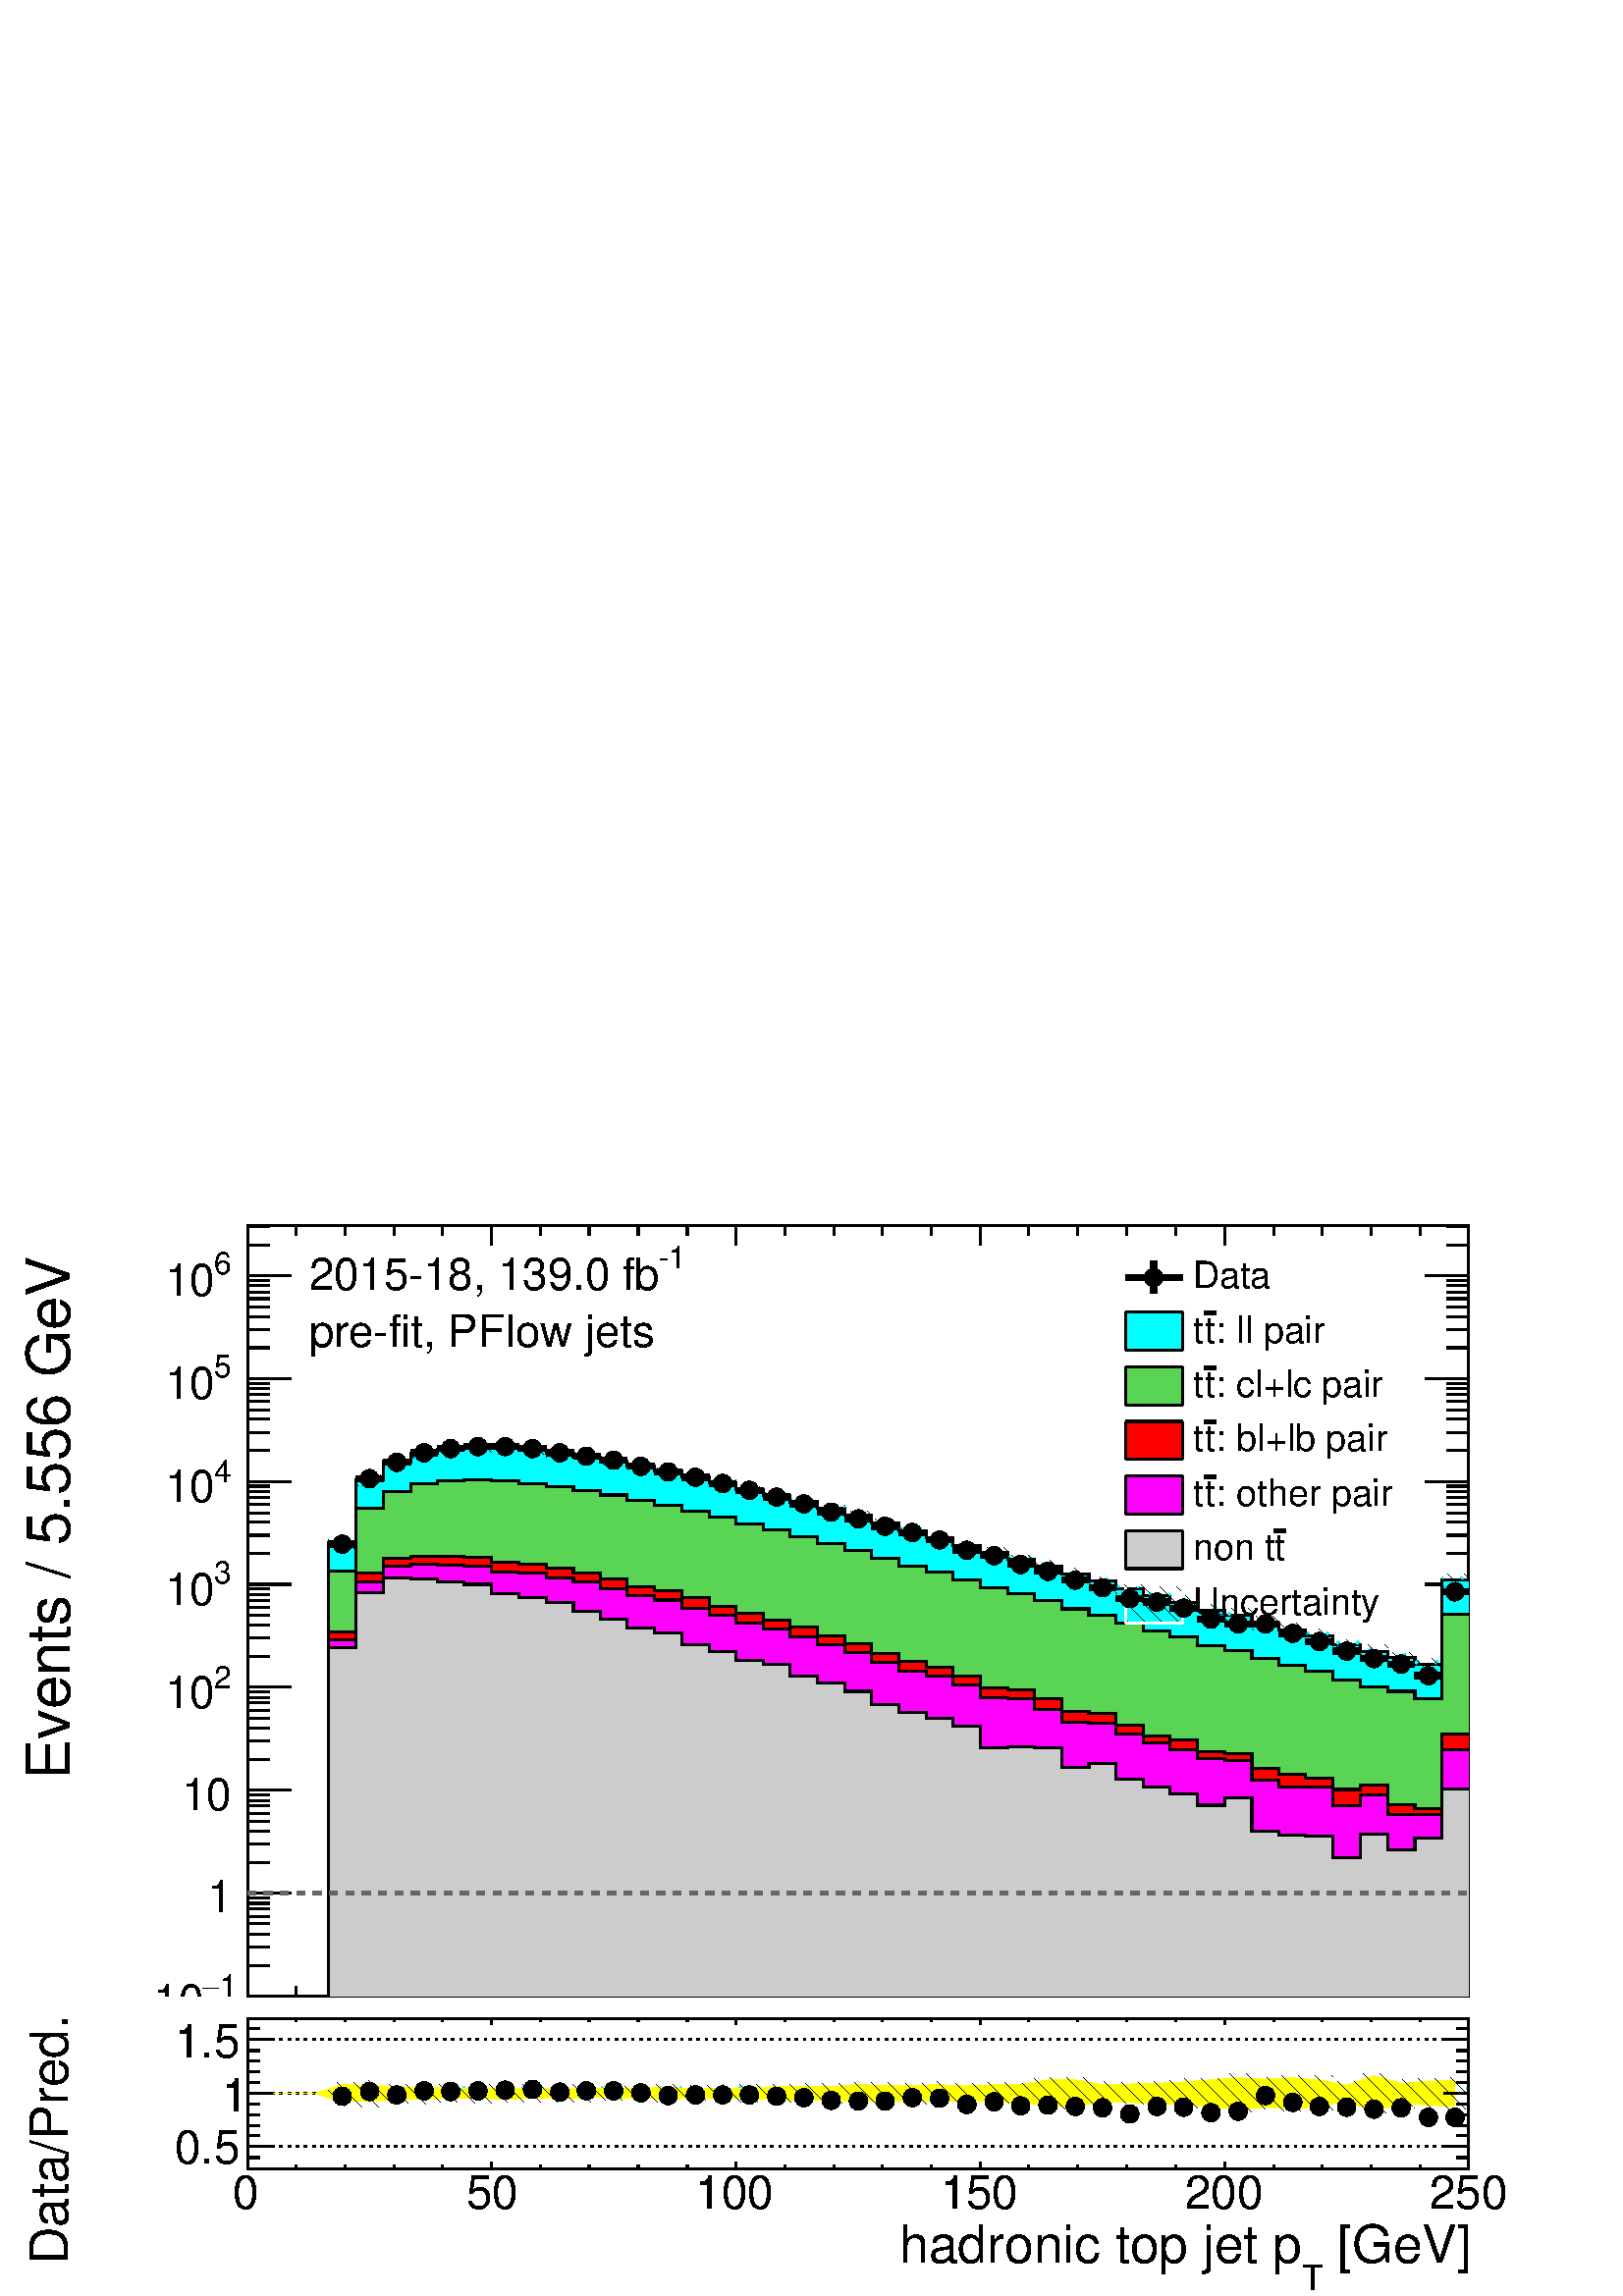 %!PS-Adobe-2.0 EPSF-2.0
%%BoundingBox:  0 0 567 407
%%DocumentNeededResources: ProcSet (FontSetInit)
%%EndComments
%%BeginProlog
80 dict begin
/s {stroke} def /l {lineto} def /m {moveto} def /t {translate} def
/r {rotate} def /rl {roll}  def /R {repeat} def
/d {rlineto} def /rm {rmoveto} def /gr {grestore} def /f {eofill} def
/c {setrgbcolor} def /black {0 setgray} def /sd {setdash} def
/cl {closepath} def /sf {scalefont setfont} def /lw {setlinewidth} def
/box {m dup 0 exch d exch 0 d 0 exch neg d cl} def
/NC{systemdict begin initclip end}def/C{NC box clip newpath}def
/bl {box s} def /bf {gsave box gsave f grestore 1 lw [] 0 sd s grestore} def /Y { 0 exch d} def /X { 0 d} def 
/K {{pop pop 0 moveto} exch kshow} bind def
/ita {/ang 15 def gsave [1 0 ang dup sin exch cos div 1 0 0] concat} def 
/mp {newpath /y exch def /x exch def} def
/side {[w .77 mul w .23 mul] .385 w mul sd w 0 l currentpoint t -144 r} def
/mr {mp x y w2 0 360 arc} def /m24 {mr s} def /m20 {mr f} def
/mb {mp x y w2 add m w2 neg 0 d 0 w neg d w 0 d 0 w d cl} def
/mt {mp x y w2 add m w2 neg w neg d w 0 d cl} def
/m21 {mb f} def /m25 {mb s} def /m22 {mt f} def /m26{mt s} def
/m23 {mp x y w2 sub m w2 w d w neg 0 d cl f} def
/m27 {mp x y w2 add m w3 neg w2 neg d w3 w2 neg d w3 w2 d cl s} def
/m28 {mp x w2 sub y w2 sub w3 add m w3 0 d  0 w3 neg d w3 0 d 0 w3 d w3 0 d  0 w3 d w3 neg 0 d 0 w3 d w3 neg 0 d 0 w3 neg d w3 neg 0 d cl s } def
/m29 {mp gsave x w2 sub y w2 add w3 sub m currentpoint t 4 {side} repeat cl fill gr} def
/m30 {mp gsave x w2 sub y w2 add w3 sub m currentpoint t 4 {side} repeat cl s gr} def
/m31 {mp x y w2 sub m 0 w d x w2 sub y m w 0 d x w2 sub y w2 add m w w neg d x w2 sub y w2 sub m w w d s} def
/m32 {mp x y w2 sub m w2 w d w neg 0 d cl s} def
/m33 {mp x y w2 add m w3 neg w2 neg d w3 w2 neg d w3 w2 d cl f} def
/m34 {mp x w2 sub y w2 sub w3 add m w3 0 d  0 w3 neg d w3 0 d 0 w3 d w3 0 d  0 w3 d w3 neg 0 d 0 w3 d w3 neg 0 d 0 w3 neg d w3 neg 0 d cl f } def
/m2 {mp x y w2 sub m 0 w d x w2 sub y m w 0 d s} def
/m5 {mp x w2 sub y w2 sub m w w d x w2 sub y w2 add m w w neg d s} def
%%IncludeResource: ProcSet (FontSetInit)
%%IncludeResource: font Times-Roman
%%IncludeResource: font Times-Italic
%%IncludeResource: font Times-Bold
%%IncludeResource: font Times-BoldItalic
%%IncludeResource: font Helvetica
%%IncludeResource: font Helvetica-Oblique
%%IncludeResource: font Helvetica-Bold
%%IncludeResource: font Helvetica-BoldOblique
%%IncludeResource: font Courier
%%IncludeResource: font Courier-Oblique
%%IncludeResource: font Courier-Bold
%%IncludeResource: font Courier-BoldOblique
%%IncludeResource: font Symbol
%%IncludeResource: font ZapfDingbats
/reEncode {exch findfont dup length dict begin {1 index /FID eq  {pop pop} {def} ifelse } forall /Encoding exch def currentdict end dup /FontName get exch definefont pop } def [/Times-Bold /Times-Italic /Times-BoldItalic /Helvetica /Helvetica-Oblique
 /Helvetica-Bold /Helvetica-BoldOblique /Courier /Courier-Oblique /Courier-Bold /Courier-BoldOblique /Times-Roman /AvantGarde-Book /AvantGarde-BookOblique /AvantGarde-Demi /AvantGarde-DemiOblique /Bookman-Demi /Bookman-DemiItalic /Bookman-Light
 /Bookman-LightItalic /Helvetica-Narrow /Helvetica-Narrow-Bold /Helvetica-Narrow-BoldOblique /Helvetica-Narrow-Oblique /NewCenturySchlbk-Roman /NewCenturySchlbk-Bold /NewCenturySchlbk-BoldItalic /NewCenturySchlbk-Italic /Palatino-Bold
 /Palatino-BoldItalic /Palatino-Italic /Palatino-Roman ] {ISOLatin1Encoding reEncode } forall
%%EndProlog
%%BeginSetup
%%EndSetup
newpath  gsave  .25 .25 scale  gsave  0 0 t black[  ] 0 sd 3 lw 1 1 1 c 2268 1630 0 0 bf black 1 1 1 c 2268 1190 0 440 bf black 1 1 1 c 1791 1130 363 440 bf black 1791 1130 363 440 bl 1 1 1 c 1791 1130 363 440 bf black 1791 1130 363 440 bl 363 440 m
 1791 X s
 gsave  2268 1190 0 440 C 2002.77 299.133 t 0 r /Helvetica findfont 54.202 sf 0 0 m ( [GeV]) show NC gr 
 gsave  2268 1190 0 440 C 1979.98 267.796 t 0 r /Helvetica findfont 37.085 sf 0 0 m (T) show NC gr 
 gsave  2268 1190 0 440 C 1564.04 299.133 t 0 r /Helvetica findfont 54.202 sf 0 0 m (hadronic top jet p) show NC gr  363 468 m -28 Y s 434 454 m -14 Y s 506 454 m -14 Y s 578 454 m -14 Y s 649 454 m -14 Y s 721 468 m -28 Y s 793 454 m -14 Y s 864
 454 m -14 Y s 936 454 m -14 Y s 1008 454 m -14 Y s 1079 468 m -28 Y s 1151 454 m -14 Y s 1223 454 m -14 Y s 1294 454 m -14 Y s 1366 454 m -14 Y s 1438 468 m -28 Y s 1509 454 m -14 Y s 1581 454 m -14 Y s 1653 454 m -14 Y s 1724 454 m -14 Y s 1796 468
 m -28 Y s 1868 454 m -14 Y s 1939 454 m -14 Y s 2011 454 m -14 Y s 2083 454 m -14 Y s 2154 468 m -28 Y s 363 1570 m 1791 X s 363 1542 m 28 Y s 434 1556 m 14 Y s 506 1556 m 14 Y s 578 1556 m 14 Y s 649 1556 m 14 Y s 721 1542 m 28 Y s 793 1556 m 14 Y
 s 864 1556 m 14 Y s 936 1556 m 14 Y s 1008 1556 m 14 Y s 1079 1542 m 28 Y s 1151 1556 m 14 Y s 1223 1556 m 14 Y s 1294 1556 m 14 Y s 1366 1556 m 14 Y s 1438 1542 m 28 Y s 1509 1556 m 14 Y s 1581 1556 m 14 Y s 1653 1556 m 14 Y s 1724 1556 m 14 Y s
 1796 1542 m 28 Y s 1868 1556 m 14 Y s 1939 1556 m 14 Y s 2011 1556 m 14 Y s 2083 1556 m 14 Y s 2154 1542 m 28 Y s 363 440 m 1130 Y s
 gsave  2268 1190 0 440 C 102.56 757.805 t 90 r /Helvetica findfont 88.434 sf 0 0 m (Events / 5.556 GeV) show NC gr  427 440 m -64 X s
 gsave  2268 1190 0 440 C 321.925 438.729 t 0 r /Helvetica findfont 45.644 sf 0 0 m (1) show NC gr 
 gsave  2268 1190 0 440 C 296.285 438.729 t 0 r /Symbol findfont 45.644 sf 0 0 m (-) show NC gr 
 gsave  2268 1190 0 440 C 225.062 410.24 t 0 r /Helvetica findfont 65.612 sf 0 0 m (10) show NC gr  395 485 m -32 X s 395 512 m -32 X s 395 531 m -32 X s 395 546 m -32 X s 395 557 m -32 X s 395 568 m -32 X s 395 576 m -32 X s 395 584 m -32 X s 427
 591 m -64 X s
 gsave  2268 1190 0 440 C 340.611 562.469 t 0 r  -37 0 t /Helvetica findfont 65.612 sf 0 0 m (1) show NC gr  395 636 m -32 X s 395 663 m -32 X s 395 682 m -32 X s 395 696 m -32 X s 395 708 m -32 X s 395 719 m -32 X s 395 727 m -32 X s 395 735 m -32
 X s 427 742 m -64 X s
 gsave  2268 1190 0 440 C 340.611 713.443 t 0 r  -74 0 t /Helvetica findfont 65.612 sf 0 0 m (10) show NC gr  395 787 m -32 X s 395 814 m -32 X s 395 833 m -32 X s 395 847 m -32 X s 395 859 m -32 X s 395 870 m -32 X s 395 878 m -32 X s 395 886 m -32
 X s 427 893 m -64 X s
 gsave  2268 1190 0 440 C 313.378 891.703 t 0 r /Helvetica findfont 45.644 sf 0 0 m (2) show NC gr 
 gsave  2268 1190 0 440 C 242.156 863.214 t 0 r /Helvetica findfont 65.612 sf 0 0 m (10) show NC gr  395 938 m -32 X s 395 965 m -32 X s 395 984 m -32 X s 395 998 m -32 X s 395 1010 m -32 X s 395 1020 m -32 X s 395 1029 m -32 X s 395 1037 m -32 X s
 427 1044 m -64 X s
 gsave  2268 1190 0 440 C 313.378 1045.54 t 0 r /Helvetica findfont 45.644 sf 0 0 m (3) show NC gr 
 gsave  2268 1190 0 440 C 242.156 1014.2 t 0 r /Helvetica findfont 65.612 sf 0 0 m (10) show NC gr  395 1089 m -32 X s 395 1116 m -32 X s 395 1135 m -32 X s 395 1149 m -32 X s 395 1161 m -32 X s 395 1171 m -32 X s 395 1180 m -32 X s 395 1188 m -32 X
 s 427 1195 m -64 X s
 gsave  2268 1190 0 440 C 313.378 1193.68 t 0 r /Helvetica findfont 45.644 sf 0 0 m (4) show NC gr 
 gsave  2268 1190 0 440 C 242.156 1165.2 t 0 r /Helvetica findfont 65.612 sf 0 0 m (10) show NC gr  395 1240 m -32 X s 395 1267 m -32 X s 395 1286 m -32 X s 395 1300 m -32 X s 395 1312 m -32 X s 395 1322 m -32 X s 395 1331 m -32 X s 395 1339 m -32 X
 s 427 1346 m -64 X s
 gsave  2268 1190 0 440 C 313.378 1347.53 t 0 r /Helvetica findfont 45.644 sf 0 0 m (5) show NC gr 
 gsave  2268 1190 0 440 C 242.156 1316.19 t 0 r /Helvetica findfont 65.612 sf 0 0 m (10) show NC gr  395 1391 m -32 X s 395 1418 m -32 X s 395 1437 m -32 X s 395 1451 m -32 X s 395 1463 m -32 X s 395 1473 m -32 X s 395 1482 m -32 X s 395 1490 m -32
 X s 427 1497 m -64 X s
 gsave  2268 1190 0 440 C 313.378 1498.52 t 0 r /Helvetica findfont 45.644 sf 0 0 m (6) show NC gr 
 gsave  2268 1190 0 440 C 242.156 1467.18 t 0 r /Helvetica findfont 65.612 sf 0 0 m (10) show NC gr  395 1542 m -32 X s 395 1569 m -32 X s 2154 440 m 1130 Y s 2090 440 m 64 X s 2122 485 m 32 X s 2122 512 m 32 X s 2122 531 m 32 X s 2122 546 m 32 X s
 2122 557 m 32 X s 2122 568 m 32 X s 2122 576 m 32 X s 2122 584 m 32 X s 2090 591 m 64 X s 2122 636 m 32 X s 2122 663 m 32 X s 2122 682 m 32 X s 2122 696 m 32 X s 2122 708 m 32 X s 2122 719 m 32 X s 2122 727 m 32 X s 2122 735 m 32 X s 2090 742 m 64 X
 s 2122 787 m 32 X s 2122 814 m 32 X s 2122 833 m 32 X s 2122 847 m 32 X s 2122 859 m 32 X s 2122 870 m 32 X s 2122 878 m 32 X s 2122 886 m 32 X s 2090 893 m 64 X s 2122 938 m 32 X s 2122 965 m 32 X s 2122 984 m 32 X s 2122 998 m 32 X s 2122 1010 m
 32 X s 2122 1020 m 32 X s 2122 1029 m 32 X s 2122 1037 m 32 X s 2090 1044 m 64 X s 2122 1089 m 32 X s 2122 1116 m 32 X s 2122 1135 m 32 X s 2122 1149 m 32 X s 2122 1161 m 32 X s 2122 1171 m 32 X s 2122 1180 m 32 X s 2122 1188 m 32 X s 2090 1195 m 64
 X s 2122 1240 m 32 X s 2122 1267 m 32 X s 2122 1286 m 32 X s 2122 1300 m 32 X s 2122 1312 m 32 X s 2122 1322 m 32 X s 2122 1331 m 32 X s 2122 1339 m 32 X s 2090 1346 m 64 X s 2122 1391 m 32 X s 2122 1418 m 32 X s 2122 1437 m 32 X s 2122 1451 m 32 X
 s 2122 1463 m 32 X s 2122 1473 m 32 X s 2122 1482 m 32 X s 2122 1490 m 32 X s 2090 1497 m 64 X s 2122 1542 m 32 X s 2122 1569 m 32 X s 0 1 1 c black 0 1 1 c 2154 440 m -1791 X 119 X 665 Y 40 X 93 Y 40 X 26 Y 40 X 12 Y 40 X 6 Y 39 X 3 Y 40 X -1 Y 40
 X -4 Y 40 X -4 Y 40 X -5 Y 39 X -7 Y 40 X -7 Y 40 X -7 Y 40 X -8 Y 40 X -9 Y 39 X -10 Y 40 X -9 Y 40 X -9 Y 40 X -10 Y 40 X -10 Y 39 X -11 Y 40 X -11 Y 40 X -10 Y 40 X -12 Y 40 X -10 Y 40 X -10 Y 39 X -10 Y 40 X -12 Y 40 X -10 Y 40 X -12 Y 40 X -10
 Y 39 X -9 Y 40 X -12 Y 40 X -8 Y 40 X -11 Y 40 X -10 Y 39 X -8 Y 40 X -14 Y 40 X -10 Y 40 X -8 Y 40 X -10 Y 40 X 123 Y 39 X f black 0 1 1 c black 363 440 m 119 X 665 Y 40 X 93 Y 40 X 26 Y 40 X 12 Y 40 X 6 Y 39 X 3 Y 40 X -1 Y 40 X -4 Y 40 X -4 Y 40
 X -5 Y 39 X -7 Y 40 X -7 Y 40 X -7 Y 40 X -8 Y 40 X -9 Y 39 X -10 Y 40 X -9 Y 40 X -9 Y 40 X -10 Y 40 X -10 Y 39 X -11 Y 40 X -11 Y 40 X -10 Y 40 X -12 Y 40 X -10 Y 40 X -10 Y 39 X -10 Y 40 X -12 Y 40 X -10 Y 40 X -12 Y 40 X -10 Y 39 X -9 Y 40 X -12
 Y 40 X -8 Y 40 X -11 Y 40 X -10 Y 39 X -8 Y 40 X -14 Y 40 X -10 Y 40 X -8 Y 40 X -10 Y 40 X 123 Y 39 X s 0.35 0.83 0.33 c black 0.35 0.83 0.33 c 2154 440 m -1791 X 119 X 624 Y 40 X 92 Y 40 X 24 Y 40 X 11 Y 40 X 5 Y 39 X 2 Y 40 X -2 Y 40 X -4 Y 40 X
 -5 Y 40 X -6 Y 39 X -6 Y 40 X -8 Y 40 X -7 Y 40 X -9 Y 40 X -9 Y 39 X -10 Y 40 X -8 Y 40 X -10 Y 40 X -10 Y 40 X -10 Y 39 X -12 Y 40 X -11 Y 40 X -9 Y 40 X -12 Y 40 X -11 Y 40 X -9 Y 39 X -10 Y 40 X -12 Y 40 X -10 Y 40 X -11 Y 40 X -11 Y 39 X -9 Y
 40 X -13 Y 40 X -7 Y 40 X -12 Y 40 X -10 Y 39 X -8 Y 40 X -13 Y 40 X -10 Y 40 X -7 Y 40 X -11 Y 40 X 124 Y 39 X f black 0.35 0.83 0.33 c black 363 440 m 119 X 624 Y 40 X 92 Y 40 X 24 Y 40 X 11 Y 40 X 5 Y 39 X 2 Y 40 X -2 Y 40 X -4 Y 40 X -5 Y 40 X
 -6 Y 39 X -6 Y 40 X -8 Y 40 X -7 Y 40 X -9 Y 40 X -9 Y 39 X -10 Y 40 X -8 Y 40 X -10 Y 40 X -10 Y 40 X -10 Y 39 X -12 Y 40 X -11 Y 40 X -9 Y 40 X -12 Y 40 X -11 Y 40 X -9 Y 39 X -10 Y 40 X -12 Y 40 X -10 Y 40 X -11 Y 40 X -11 Y 39 X -9 Y 40 X -13 Y
 40 X -7 Y 40 X -12 Y 40 X -10 Y 39 X -8 Y 40 X -13 Y 40 X -10 Y 40 X -7 Y 40 X -11 Y 40 X 124 Y 39 X s 1 0 0 c black 1 0 0 c 2154 440 m -1791 X 119 X 534 Y 40 X 86 Y 40 X 22 Y 40 X 3 Y 79 X -2 Y 40 X -6 Y 40 X -3 Y 40 X -6 Y 40 X -7 Y 39 X -9 Y 40 X
 -11 Y 40 X -6 Y 40 X -11 Y 40 X -12 Y 39 X -11 Y 40 X -9 Y 40 X -11 Y 40 X -13 Y 40 X -11 Y 39 X -14 Y 40 X -12 Y 40 X -9 Y 40 X -12 Y 40 X -18 Y 40 X -3 Y 39 X -13 Y 40 X -18 Y 40 X -4 Y 40 X -16 Y 40 X -16 Y 39 X -6 Y 40 X -18 Y 40 X -2 Y 40 X -22
 Y 40 X -8 Y 39 X -6 Y 40 X -17 Y 40 X 7 Y 40 X -29 Y 40 X -6 Y 40 X 109 Y 39 X f black 1 0 0 c black 363 440 m 119 X 534 Y 40 X 86 Y 40 X 22 Y 40 X 3 Y 79 X -2 Y 40 X -6 Y 40 X -3 Y 40 X -6 Y 40 X -7 Y 39 X -9 Y 40 X -11 Y 40 X -6 Y 40 X -11 Y 40 X
 -12 Y 39 X -11 Y 40 X -9 Y 40 X -11 Y 40 X -13 Y 40 X -11 Y 39 X -14 Y 40 X -12 Y 40 X -9 Y 40 X -12 Y 40 X -18 Y 40 X -3 Y 39 X -13 Y 40 X -18 Y 40 X -4 Y 40 X -16 Y 40 X -16 Y 39 X -6 Y 40 X -18 Y 40 X -2 Y 40 X -22 Y 40 X -8 Y 39 X -6 Y 40 X -17
 Y 40 X 7 Y 40 X -29 Y 40 X -6 Y 40 X 109 Y 39 X s 1 0 1 c black 1 0 1 c 2154 440 m -1791 X 119 X 522 Y 40 X 85 Y 40 X 24 Y 40 X 2 Y 40 X -1 Y 39 X -2 Y 40 X -8 Y 40 X -2 Y 40 X -7 Y 40 X -6 Y 39 X -10 Y 40 X -10 Y 40 X -6 Y 40 X -12 Y 40 X -11 Y 39
 X -11 Y 40 X -9 Y 40 X -11 Y 40 X -12 Y 40 X -11 Y 39 X -15 Y 40 X -12 Y 40 X -8 Y 40 X -12 Y 40 X -19 Y 40 X -2 Y 39 X -15 Y 40 X -19 Y 40 X -2 Y 40 X -16 Y 40 X -12 Y 39 X -10 Y 40 X -14 Y 40 X -2 Y 40 X -29 Y 40 X -11 Y 79 X -27 Y 40 X 16 Y 40 X
 -29 Y 80 X 96 Y 39 X f black 1 0 1 c black 363 440 m 119 X 522 Y 40 X 85 Y 40 X 24 Y 40 X 2 Y 40 X -1 Y 39 X -2 Y 40 X -8 Y 40 X -2 Y 40 X -7 Y 40 X -6 Y 39 X -10 Y 40 X -10 Y 40 X -6 Y 40 X -12 Y 40 X -11 Y 39 X -11 Y 40 X -9 Y 40 X -11 Y 40 X -12
 Y 40 X -11 Y 39 X -15 Y 40 X -12 Y 40 X -8 Y 40 X -12 Y 40 X -19 Y 40 X -2 Y 39 X -15 Y 40 X -19 Y 40 X -2 Y 40 X -16 Y 40 X -12 Y 39 X -10 Y 40 X -14 Y 40 X -2 Y 40 X -29 Y 40 X -11 Y 79 X -27 Y 40 X 16 Y 40 X -29 Y 80 X 96 Y 39 X s 0.8 0.8 0.8 c
 black 0.8 0.8 0.8 c 2154 440 m -1791 X 119 X 511 Y 40 X 81 Y 40 X 22 Y 40 X -2 Y 40 X -5 Y 39 X -3 Y 40 X -14 Y 40 X -5 Y 40 X -8 Y 40 X -12 Y 39 X -12 Y 40 X -13 Y 40 X -7 Y 40 X -17 Y 40 X -11 Y 39 X -12 Y 40 X -7 Y 40 X -16 Y 40 X -11 Y 40 X -12
 Y 39 X -19 Y 40 X -12 Y 40 X -8 Y 40 X -12 Y 40 X -32 Y 40 X 2 Y 39 X -2 Y 40 X -29 Y 40 X 6 Y 40 X -23 Y 40 X -11 Y 39 X -10 Y 40 X -17 Y 40 X 11 Y 40 X -49 Y 40 X -6 Y 39 X -1 Y 40 X -32 Y 40 X 35 Y 40 X -23 Y 40 X 17 Y 40 X 72 Y 39 X f black 0.8
 0.8 0.8 c black 363 440 m 119 X 511 Y 40 X 81 Y 40 X 22 Y 40 X -2 Y 40 X -5 Y 39 X -3 Y 40 X -14 Y 40 X -5 Y 40 X -8 Y 40 X -12 Y 39 X -12 Y 40 X -13 Y 40 X -7 Y 40 X -17 Y 40 X -11 Y 39 X -12 Y 40 X -7 Y 40 X -16 Y 40 X -11 Y 40 X -12 Y 39 X -19 Y
 40 X -12 Y 40 X -8 Y 40 X -12 Y 40 X -32 Y 40 X 2 Y 39 X -2 Y 40 X -29 Y 40 X 6 Y 40 X -23 Y 40 X -11 Y 39 X -10 Y 40 X -17 Y 40 X 11 Y 40 X -49 Y 40 X -6 Y 39 X -1 Y 40 X -32 Y 40 X 35 Y 40 X -23 Y 40 X 17 Y 40 X 72 Y 39 X s 6 lw 0 1 1 c black 3 lw
 0 1 1 c 497 1110 m -2 -2 d s 6 lw black 3 lw 0 1 1 c 560 1202 m -1 Y s 531 1202 m -1 Y s 6 lw black 3 lw 0 1 1 c 586 1227 m -1 -1 d s 6 lw black 3 lw 0 1 1 c 627 1239 m s 6 lw black 3 lw 0 1 1 c 662 1246 m -1 Y s 6 lw black 3 lw 0 1 1 c 694 1248 m
 -1 X s 6 lw black 3 lw 0 1 1 c 750 1247 m s 721 1247 m s 6 lw black 3 lw 0 1 1 c 776 1244 m s 6 lw black 3 lw 0 1 1 c 830 1240 m -1 -1 d s 6 lw black 3 lw 0 1 1 c 853 1234 m -1 X s 6 lw black 3 lw 0 1 1 c 904 1228 m -1 Y s 6 lw black 3 lw 0 1 1 c
 955 1221 m -1 -1 d s 926 1221 m -1 -1 d s 6 lw black 3 lw 0 1 1 c 976 1214 m -1 Y s 6 lw black 3 lw 0 1 1 c 1026 1205 m -1 X s 6 lw black 3 lw 0 1 1 c 1075 1196 m -1 X s 1046 1196 m -1 X s 6 lw black 3 lw 0 1 1 c 1094 1187 m -1 Y s 6 lw black 3 lw 0
 1 1 c 1143 1178 m -1 -1 d s 6 lw black 3 lw 0 1 1 c 1191 1168 m -1 X s 1162 1168 m -1 X s 6 lw black 3 lw 0 1 1 c 1239 1158 m -1 X s 1210 1158 m -1 X s 6 lw black 3 lw 0 1 1 c 1258 1148 m -1 X s 6 lw black 3 lw 0 1 1 c 1304 1137 m s 6 lw black 3 lw
 0 1 1 c 1351 1127 m -1 -1 d s 1322 1127 m -1 -1 d s 6 lw black 3 lw 0 1 1 c 1398 1116 m s 1370 1116 m -1 X s 6 lw black 3 lw 0 1 1 c 1416 1105 m -1 -1 d s 6 lw black 3 lw 0 1 1 c 1464 1095 m -1 -1 d s 6 lw black 3 lw 0 1 1 c 1511 1085 m -1 -1 d s
 1482 1085 m -1 -1 d s 6 lw black 3 lw 0 1 1 c 1530 1075 m -1 -1 d s 6 lw black 3 lw 0 1 1 c 1576 1063 m -1 -1 d s 6 lw black 3 lw 0 1 1 c 1624 1053 m -2 -2 d s 6 lw black 3 lw 0 1 1 c 1670 1042 m -2 -2 d s 1641 1042 m -1 -2 d s 6 lw black 3 lw 0 1 1
 c 1716 1030 m -1 -1 d s 1688 1031 m -1 -2 d s 6 lw black 3 lw 0 1 1 c 1738 1023 m -2 -2 d s 6 lw black 3 lw 0 1 1 c 1783 1011 m -2 -3 d s 6 lw black 3 lw 0 1 1 c 1833 1002 m -2 -2 d s 1804 1002 m -2 -2 d s 6 lw black 3 lw 0 1 1 c 1851 992 m -2 -2 d
 s 6 lw black 3 lw 0 1 1 c 1899 982 m -2 -3 d s 6 lw black 3 lw 0 1 1 c 1948 973 m -3 -2 d s 1919 973 m -2 -2 d s 6 lw black 3 lw 0 1 1 c 1993 960 m -3 -3 d s 1964 960 m -3 -3 d s 6 lw black 3 lw 0 1 1 c 2012 950 m -4 -3 d s 6 lw black 3 lw 0 1 1 c
 2061 942 m -3 -4 d s 6 lw black 3 lw 0 1 1 c 2109 932 m -4 -4 d s 2080 932 m -4 -4 d s 6 lw black 3 lw 0 1 1 c 2145 1054 m -2 -1 d s 2116 1054 m -1 -1 d s 6 lw black 9 lw 1 1 1 c black 3 lw /w 27 def /w2 {w 2 div} def /w3 {w 3 div} def 502 1103 m20
 9 lw 3 lw 542 1199 m20 9 lw 3 lw 582 1223 m20 9 lw 3 lw 622 1237 m20 9 lw 3 lw 661 1243 m20 9 lw 3 lw 701 1246 m20 9 lw 3 lw 741 1246 m20 9 lw 3 lw 781 1243 m20 9 lw 3 lw 821 1237 m20 9 lw 3 lw 860 1232 m20 9 lw 3 lw 900 1226 m20 9 lw 3 lw 940 1217
 m20 9 lw 3 lw 980 1209 m20 9 lw 3 lw 1020 1201 m20 9 lw 3 lw 1060 1192 m20 9 lw 3 lw 1099 1182 m20 9 lw 3 lw 1139 1172 m20 9 lw 3 lw 1179 1162 m20 9 lw 3 lw 1219 1150 m20 9 lw 3 lw 1259 1140 m20 9 lw 3 lw 1298 1129 m20 9 lw 3 lw 1338 1120 m20 9 lw 3
 lw 1378 1109 m20 9 lw 3 lw 1418 1094 m20 9 lw 3 lw 1458 1086 m20 9 lw 3 lw 1497 1073 m20 9 lw 3 lw 1537 1063 m20 9 lw 3 lw 1577 1050 m20 9 lw 3 lw 1617 1039 m20 9 lw 3 lw 1657 1023 m20 9 lw 3 lw 1697 1018 m20 9 lw 3 lw 1736 1009 m20 9 lw 3 lw 1776
 993 m20 9 lw 3 lw 1816 986 m20 9 lw 3 lw 1856 986 m20 9 lw 3 lw 1896 972 m20 9 lw 3 lw 1935 960 m20 9 lw 3 lw 1975 946 m20 9 lw 3 lw 2015 935 m20 9 lw 3 lw 2055 927 m20 9 lw 3 lw 2095 910 m20 9 lw 3 lw 2134 1033 m20 9 lw
 gsave  2268 1190 0 440 C 1749.22 1478.57 t 0 r /Helvetica findfont 54.202 sf 0 0 m (Data) show NC gr  1651 1494 m 83 X s 1692 1471 m 47 Y s 3 lw 1692 1494 m20 9 lw
 gsave  2268 1190 0 440 C 1783.41 1398.81 t 0 r /Helvetica findfont 54.202 sf 0 0 m (: ll pair) show NC gr 
 gsave  2268 1190 0 440 C 1766.31 1398.81 t 0 r /Helvetica findfont 54.202 sf 0 0 m (t) show NC gr  6 lw 1766 1442 m 17 X s
 gsave  2268 1190 0 440 C 1749.22 1398.81 t 0 r /Helvetica findfont 54.202 sf 0 0 m (t) show NC gr  0 1 1 c 3 lw 1651 1387 m 83 X 56 Y -83 X f 6 lw black 3 lw 1651 1443 m 83 X s 1651 1387 m 83 X s 1734 1387 m 56 Y s 1651 1387 m 56 Y s
 gsave  2268 1190 0 440 C 1783.41 1319.04 t 0 r /Helvetica findfont 54.202 sf 0 0 m (: cl+lc pair) show NC gr 
 gsave  2268 1190 0 440 C 1766.31 1319.04 t 0 r /Helvetica findfont 54.202 sf 0 0 m (t) show NC gr  6 lw 1766 1362 m 17 X s
 gsave  2268 1190 0 440 C 1749.22 1319.04 t 0 r /Helvetica findfont 54.202 sf 0 0 m (t) show NC gr  0.35 0.83 0.33 c 3 lw 1651 1307 m 83 X 56 Y -83 X f 6 lw black 3 lw 1651 1363 m 83 X s 1651 1307 m 83 X s 1734 1307 m 56 Y s 1651 1307 m 56 Y s
 gsave  2268 1190 0 440 C 1783.41 1239.27 t 0 r /Helvetica findfont 54.202 sf 0 0 m (: bl+lb pair) show NC gr 
 gsave  2268 1190 0 440 C 1766.31 1239.27 t 0 r /Helvetica findfont 54.202 sf 0 0 m (t) show NC gr  6 lw 1766 1282 m 17 X s
 gsave  2268 1190 0 440 C 1749.22 1239.27 t 0 r /Helvetica findfont 54.202 sf 0 0 m (t) show NC gr  1 0 0 c 3 lw 1651 1227 m 83 X 56 Y -83 X f 6 lw black 3 lw 1651 1283 m 83 X s 1651 1227 m 83 X s 1734 1227 m 56 Y s 1651 1227 m 56 Y s
 gsave  2268 1190 0 440 C 1783.41 1159.5 t 0 r /Helvetica findfont 54.202 sf 0 0 m (: other pair) show NC gr 
 gsave  2268 1190 0 440 C 1766.31 1159.5 t 0 r /Helvetica findfont 54.202 sf 0 0 m (t) show NC gr  6 lw 1766 1202 m 17 X s
 gsave  2268 1190 0 440 C 1749.22 1159.5 t 0 r /Helvetica findfont 54.202 sf 0 0 m (t) show NC gr  1 0 1 c 3 lw 1651 1147 m 83 X 56 Y -83 X f 6 lw black 3 lw 1651 1203 m 83 X s 1651 1147 m 83 X s 1734 1147 m 56 Y s 1651 1147 m 56 Y s
 gsave  2268 1190 0 440 C 1868.87 1079.73 t 0 r /Helvetica findfont 54.202 sf 0 0 m (t) show NC gr  6 lw 1869 1122 m 17 X s
 gsave  2268 1190 0 440 C 1749.22 1079.73 t 0 r /Helvetica findfont 54.202 sf 0 0 m (non t) show NC gr  0.8 0.8 0.8 c 3 lw 1651 1067 m 83 X 56 Y -83 X f 6 lw black 3 lw 1651 1123 m 83 X s 1651 1067 m 83 X s 1734 1067 m 56 Y s 1651 1067 m 56 Y s
 gsave  2268 1190 0 440 C 1749.22 999.96 t 0 r /Helvetica findfont 54.202 sf 0 0 m (Uncertainty) show NC gr  1 lw << /PatternType 1 /PaintType 2 /TilingType 1 /BBox [ 0 0 100 100 ] /XStep 100 /YStep 100 /PaintProc { begin gsave 0 100 m 100 0 l s gr
 end } >> [ 0.24 0 0 0.24 0 0 ] makepattern /P05 exch def /cs {[/Pattern /DeviceRGB] setcolorspace} def /FA {f [/DeviceRGB] setcolorspace} def cs 0 0 0 P05 setcolor 1651 987 m 83 X 56 Y -83 X FA 3 lw 1 1 1 c 1651 1043 m 83 X s 1651 987 m 83 X s 1734
 987 m 56 Y s 1651 987 m 56 Y s black
 gsave  2268 1190 0 440 C 965.774 1507.06 t 0 r /Helvetica findfont 45.644 sf 0 0 m (\2551) show NC gr 
 gsave  2268 1190 0 440 C 452.974 1475.73 t 0 r /Helvetica findfont 65.612 sf 0 0 m (2015\25518, 139.0 fb) show NC gr 
 gsave  2268 1190 0 440 C 452.974 1393.11 t 0 r /Helvetica findfont 65.612 sf 0 0 m (pre\255fit, PFlow jets) show NC gr  1 1 1 c black cs 0 0 0 P05 setcolor 363 440 m 40 X -40 X FA 1 1 1 c black cs 0 0 0 P05 setcolor 403 440 m 39 X -39 X FA 1 1 1 c
 black cs 0 0 0 P05 setcolor 442 440 m 40 X -40 X FA 1 1 1 c black cs 0 0 0 P05 setcolor 482 1096 m 40 X 15 Y -40 X FA 1 1 1 c black cs 0 0 0 P05 setcolor 522 1188 m 40 X 17 Y -40 X FA 1 1 1 c black cs 0 0 0 P05 setcolor 562 1217 m 40 X 12 Y -40 X FA
 1 1 1 c black cs 0 0 0 P05 setcolor 602 1229 m 40 X 12 Y -40 X FA 1 1 1 c black cs 0 0 0 P05 setcolor 642 1236 m 39 X 11 Y -39 X FA 1 1 1 c black cs 0 0 0 P05 setcolor 681 1238 m 40 X 12 Y -40 X FA 1 1 1 c black cs 0 0 0 P05 setcolor 721 1238 m 40 X
 11 Y -40 X FA 1 1 1 c black cs 0 0 0 P05 setcolor 761 1235 m 40 X 10 Y -40 X FA 1 1 1 c black cs 0 0 0 P05 setcolor 801 1230 m 40 X 11 Y -40 X FA 1 1 1 c black cs 0 0 0 P05 setcolor 841 1225 m 39 X 11 Y -39 X FA 1 1 1 c black cs 0 0 0 P05 setcolor
 880 1219 m 40 X 9 Y -40 X FA 1 1 1 c black cs 0 0 0 P05 setcolor 920 1212 m 40 X 9 Y -40 X FA 1 1 1 c black cs 0 0 0 P05 setcolor 960 1204 m 40 X 11 Y -40 X FA 1 1 1 c black cs 0 0 0 P05 setcolor 1000 1197 m 40 X 9 Y -40 X FA 1 1 1 c black cs 0 0 0
 P05 setcolor 1040 1187 m 39 X 11 Y -39 X FA 1 1 1 c black cs 0 0 0 P05 setcolor 1079 1178 m 40 X 10 Y -40 X FA 1 1 1 c black cs 0 0 0 P05 setcolor 1119 1169 m 40 X 10 Y -40 X FA 1 1 1 c black cs 0 0 0 P05 setcolor 1159 1158 m 40 X 12 Y -40 X FA 1 1
 1 c black cs 0 0 0 P05 setcolor 1199 1148 m 40 X 12 Y -40 X FA 1 1 1 c black cs 0 0 0 P05 setcolor 1239 1138 m 39 X 13 Y -39 X FA 1 1 1 c black cs 0 0 0 P05 setcolor 1278 1127 m 40 X 13 Y -40 X FA 1 1 1 c black cs 0 0 0 P05 setcolor 1318 1116 m 40 X
 12 Y -40 X FA 1 1 1 c black cs 0 0 0 P05 setcolor 1358 1105 m 40 X 14 Y -40 X FA 1 1 1 c black cs 0 0 0 P05 setcolor 1398 1095 m 40 X 12 Y -40 X FA 1 1 1 c black cs 0 0 0 P05 setcolor 1438 1085 m 40 X 13 Y -40 X FA 1 1 1 c black cs 0 0 0 P05
 setcolor 1478 1074 m 39 X 13 Y -39 X FA 1 1 1 c black cs 0 0 0 P05 setcolor 1517 1062 m 40 X 18 Y -40 X FA 1 1 1 c black cs 0 0 0 P05 setcolor 1557 1049 m 40 X 19 Y -40 X FA 1 1 1 c black cs 0 0 0 P05 setcolor 1597 1041 m 40 X 14 Y -40 X FA 1 1 1 c
 black cs 0 0 0 P05 setcolor 1637 1031 m 40 X 12 Y -40 X FA 1 1 1 c black cs 0 0 0 P05 setcolor 1677 1020 m 39 X 13 Y -39 X FA 1 1 1 c black cs 0 0 0 P05 setcolor 1716 1009 m 40 X 18 Y -40 X FA 1 1 1 c black cs 0 0 0 P05 setcolor 1756 997 m 40 X 17 Y
 -40 X FA 1 1 1 c black cs 0 0 0 P05 setcolor 1796 985 m 40 X 24 Y -40 X FA 1 1 1 c black cs 0 0 0 P05 setcolor 1836 977 m 40 X 20 Y -40 X FA 1 1 1 c black cs 0 0 0 P05 setcolor 1876 966 m 39 X 21 Y -39 X FA 1 1 1 c black cs 0 0 0 P05 setcolor 1915
 957 m 40 X 21 Y -40 X FA 1 1 1 c black cs 0 0 0 P05 setcolor 1955 948 m 40 X 14 Y -40 X FA 1 1 1 c black cs 0 0 0 P05 setcolor 1995 932 m 40 X 24 Y -40 X FA 1 1 1 c black cs 0 0 0 P05 setcolor 2035 928 m 40 X 16 Y -40 X FA 1 1 1 c black cs 0 0 0 P05
 setcolor 2075 917 m 40 X 18 Y -40 X FA 1 1 1 c black cs 0 0 0 P05 setcolor 2115 1040 m 39 X 19 Y -39 X FA 1 1 1 c black 9 lw 1 1 1 c black 482 1103 m 9 X s 514 1103 m 8 X s 3 lw 502 1103 m20 9 lw 522 1199 m 9 X s 553 1199 m 9 X s 3 lw 542 1199 m20 9
 lw 562 1223 m 8 X s 593 1223 m 9 X s 3 lw 582 1223 m20 9 lw 602 1237 m 8 X s 633 1237 m 9 X s 3 lw 622 1237 m20 9 lw 642 1243 m 8 X s 673 1243 m 8 X s 3 lw 661 1243 m20 9 lw 681 1246 m 9 X s 713 1246 m 8 X s 3 lw 701 1246 m20 9 lw 721 1246 m 9 X s
 752 1246 m 9 X s 3 lw 741 1246 m20 9 lw 761 1243 m 8 X s 792 1243 m 9 X s 3 lw 781 1243 m20 9 lw 801 1237 m 8 X s 832 1237 m 9 X s 3 lw 821 1237 m20 9 lw 841 1232 m 8 X s 872 1232 m 8 X s 3 lw 860 1232 m20 9 lw 880 1226 m 9 X s 912 1226 m 8 X s 3 lw
 900 1226 m20 9 lw 920 1217 m 9 X s 951 1217 m 9 X s 3 lw 940 1217 m20 9 lw 960 1209 m 9 X s 991 1209 m 9 X s 3 lw 980 1209 m20 9 lw 1000 1201 m 8 X s 1031 1201 m 9 X s 3 lw 1020 1201 m20 9 lw 1040 1192 m 8 X s 1071 1192 m 8 X s 3 lw 1060 1192 m20 9
 lw 1079 1182 m 9 X s 1111 1182 m 8 X s 3 lw 1099 1182 m20 9 lw 1119 1172 m 9 X s 1151 1172 m 8 X s 3 lw 1139 1172 m20 9 lw 1159 1162 m 9 X s 1190 1162 m 9 X s 3 lw 1179 1162 m20 9 lw 1199 1150 m 8 X s 1230 1150 m 9 X s 3 lw 1219 1150 m20 9 lw 1239
 1140 m 8 X s 1270 1140 m 8 X s 3 lw 1259 1140 m20 9 lw 1278 1129 m 9 X s 1310 1129 m 8 X s 3 lw 1298 1129 m20 9 lw 1318 1120 m 9 X s 1350 1120 m 8 X s 3 lw 1338 1120 m20 9 lw 1358 1109 m 9 X s 1389 1109 m 9 X s 3 lw 1378 1109 m20 9 lw 1398 1094 m 8
 X s 1429 1094 m 9 X s 3 lw 1418 1094 m20 9 lw 1438 1086 m 8 X s 1469 1086 m 9 X s 3 lw 1458 1086 m20 9 lw 1478 1073 m 8 X s 1509 1073 m 8 X s 3 lw 1497 1073 m20 9 lw 1517 1063 m 9 X s 1549 1063 m 8 X s 3 lw 1537 1063 m20 9 lw 1557 1050 m 9 X s 1588
 1050 m 9 X s 3 lw 1577 1050 m20 9 lw 1597 1039 m 8 X s 1628 1039 m 9 X s 3 lw 1617 1039 m20 9 lw 1637 1023 m 8 X s 1668 1023 m 9 X s 3 lw 1657 1023 m20 9 lw 1677 1018 m 8 X s 1708 1018 m 8 X s 3 lw 1697 1018 m20 9 lw 1716 1009 m 9 X s 1748 1009 m 8
 X s 3 lw 1736 1009 m20 9 lw 1756 993 m 9 X s 1788 993 m 8 X s 3 lw 1776 993 m20 9 lw 1796 986 m 9 X s 1827 986 m 9 X s 3 lw 1816 986 m20 9 lw 1836 986 m 8 X s 1867 986 m 9 X s 3 lw 1856 986 m20 9 lw 1876 972 m 8 X s 1907 972 m 8 X s 3 lw 1896 972
 m20 9 lw 1915 960 m 9 X s 1947 960 m 8 X s 3 lw 1935 960 m20 9 lw 1955 946 m 9 X s 1987 946 m 8 X s 3 lw 1975 946 m20 9 lw 1995 935 m 9 X s 2026 935 m 9 X s 3 lw 2015 935 m20 9 lw 2035 927 m 8 X s 2066 927 m 9 X s 3 lw 2055 927 m20 9 lw 2075 910 m 8
 X s 2106 910 m 9 X s 3 lw 2095 910 m20 9 lw 2115 1033 m 8 X s 2146 1033 m 8 X s 3 lw 2134 1033 m20 9 lw 0.4 0.4 0.4 c[  12 12 ] 0 sd 6 lw 363 591 m 1791 X s black[  ] 0 sd 3 lw 1 1 1 c 2268 407 0 0 bf black 1 1 1 c 1791 220 363 187 bf black 1791 220
 363 187 bl 1 1 1 c 1791 220 363 187 bf black 1791 220 363 187 bl 363 187 m 1791 X s 363 407 m 1791 X s 363 187 m 220 Y s[ 4 8] 0 sd 2154 219 m -1791 X s 2154 297 m -1791 X s 2154 376 m -1791 X s 2154 219 m -1791 X s 2154 376 m -1791 X s[  ] 0 sd
 2154 187 m 220 Y s 6 lw 0 1 1 c black 3 lw 0 1 1 c 511 309 m -8 -8 d s 6 lw black 3 lw 0 1 1 c 537 306 m -2 -2 d s 6 lw black 3 lw 0 1 1 c 595 306 m -2 -2 d s 566 306 m -2 -2 d s 6 lw black 3 lw 0 1 1 c 624 306 m -2 -1 d s 6 lw black 3 lw 0 1 1 c
 681 306 m -1 -1 d s 653 306 m -2 -1 d s 6 lw black 3 lw 0 1 1 c 710 306 m -1 -1 d s 682 306 m -1 X s 6 lw black 3 lw 0 1 1 c 739 306 m -1 -1 d s 6 lw black 3 lw 0 1 1 c 797 306 m -1 -1 d s 768 306 m -1 -1 d s 6 lw black 3 lw 0 1 1 c 826 306 m -1 -1
 d s 6 lw black 3 lw 0 1 1 c 855 306 m -1 -1 d s 6 lw black 3 lw 0 1 1 c 912 306 m -1 -1 d s 884 306 m -2 -1 d s 6 lw black 3 lw 0 1 1 c 941 306 m -1 -1 d s 6 lw black 3 lw 0 1 1 c 999 306 m -1 -1 d s 970 306 m -1 -1 d s 6 lw black 3 lw 0 1 1 c 1028
 306 m -1 -1 d s 6 lw black 3 lw 0 1 1 c 1057 307 m -2 -2 d s 6 lw black 3 lw 0 1 1 c 1115 307 m -2 -2 d s 1086 307 m -2 -2 d s 6 lw black 3 lw 0 1 1 c 1144 307 m -2 -2 d s 6 lw black 3 lw 0 1 1 c 1173 307 m -2 -2 d s 6 lw black 3 lw 0 1 1 c 1230 307
 m -2 -2 d s 1202 307 m -2 -2 d s 6 lw black 3 lw 0 1 1 c 1259 307 m -2 -2 d s 6 lw black 3 lw 0 1 1 c 1317 307 m -2 -2 d s 1288 307 m -2 -2 d s 6 lw black 3 lw 0 1 1 c 1346 307 m -2 -2 d s 6 lw black 3 lw 0 1 1 c 1375 307 m -3 -3 d s 6 lw black 3 lw
 0 1 1 c 1433 307 m -3 -3 d s 1404 307 m -3 -3 d s 6 lw black 3 lw 0 1 1 c 1462 307 m -3 -3 d s 6 lw black 3 lw 0 1 1 c 1517 305 m -1 -1 d s 1491 308 m -4 -4 d s 6 lw black 3 lw 0 1 1 c 1549 308 m -4 -4 d s 1520 308 m -3 -3 d s 6 lw black 3 lw 0 1 1
 c 1578 308 m -4 -4 d s 6 lw black 3 lw 0 1 1 c 1636 308 m -5 -4 d s 1607 308 m -5 -4 d s 6 lw black 3 lw 0 1 1 c 1665 308 m -5 -5 d s 6 lw black 3 lw 0 1 1 c 1694 309 m -5 -6 d s 6 lw black 3 lw 0 1 1 c 1752 309 m -6 -6 d s 1723 309 m -6 -6 d s 6 lw
 black 3 lw 0 1 1 c 1781 309 m -6 -6 d s 6 lw black 3 lw 0 1 1 c 1836 306 m -4 -4 d s 1810 309 m -7 -7 d s 6 lw black 3 lw 0 1 1 c 1868 309 m -7 -7 d s 1839 309 m -3 -3 d s 6 lw black 3 lw 0 1 1 c 1897 310 m -8 -8 d s 6 lw black 3 lw 0 1 1 c 1955 310
 m -8 -8 d s 1926 310 m -8 -8 d s 6 lw black 3 lw 0 1 1 c 1985 311 m -10 -10 d s 1956 311 m -1 -1 d s 6 lw black 3 lw 0 1 1 c 2035 303 m -2 -2 d s 2014 311 m -10 -10 d s 6 lw black 3 lw 0 1 1 c 2072 311 m -11 -10 d s 2043 311 m -8 -8 d s 6 lw black 3
 lw 0 1 1 c 2101 312 m -12 -12 d s 6 lw black 3 lw 0 1 1 c 2154 307 m -3 -3 d s 2127 308 m -5 -4 d s 6 lw black 3 lw 363 187 m 1791 X s
 gsave  2268 407 0 0 C 1940.09 48.431 t 0 r /Helvetica findfont 76.92 sf 0 0 m ( [GeV]) show NC gr 
 gsave  2268 407 0 0 C 1908.76 8.547 t 0 r /Helvetica findfont 51.28 sf 0 0 m (T) show NC gr 
 gsave  2268 407 0 0 C 1319.04 48.431 t 0 r /Helvetica findfont 76.92 sf 0 0 m (hadronic top jet p) show NC gr  363 197 m -10 Y s 434 192 m -5 Y s 506 192 m -5 Y s 578 192 m -5 Y s 649 192 m -5 Y s 721 197 m -10 Y s 793 192 m -5 Y s 864 192 m -5 Y s
 936 192 m -5 Y s 1008 192 m -5 Y s 1079 197 m -10 Y s 1151 192 m -5 Y s 1223 192 m -5 Y s 1294 192 m -5 Y s 1366 192 m -5 Y s 1438 197 m -10 Y s 1509 192 m -5 Y s 1581 192 m -5 Y s 1653 192 m -5 Y s 1724 192 m -5 Y s 1796 197 m -10 Y s 1868 192 m -5
 Y s 1939 192 m -5 Y s 2011 192 m -5 Y s 2083 192 m -5 Y s 2154 197 m -10 Y s
 gsave  2268 407 0 0 C 341.867 128.2 t 0 r /Helvetica findfont 68.373 sf 0 0 m (0) show NC gr 
 gsave  2268 407 0 0 C 683.734 128.2 t 0 r /Helvetica findfont 68.373 sf 0 0 m (50) show NC gr 
 gsave  2268 407 0 0 C 1019.9 128.2 t 0 r /Helvetica findfont 68.373 sf 0 0 m (100) show NC gr 
 gsave  2268 407 0 0 C 1378.86 128.2 t 0 r /Helvetica findfont 68.373 sf 0 0 m (150) show NC gr 
 gsave  2268 407 0 0 C 1737.82 128.2 t 0 r /Helvetica findfont 68.373 sf 0 0 m (200) show NC gr 
 gsave  2268 407 0 0 C 2096.78 128.2 t 0 r /Helvetica findfont 68.373 sf 0 0 m (250) show NC gr  363 407 m 1791 X s 363 398 m 9 Y s 434 403 m 4 Y s 506 403 m 4 Y s 578 403 m 4 Y s 649 403 m 4 Y s 721 398 m 9 Y s 793 403 m 4 Y s 864 403 m 4 Y s 936
 403 m 4 Y s 1008 403 m 4 Y s 1079 398 m 9 Y s 1151 403 m 4 Y s 1223 403 m 4 Y s 1294 403 m 4 Y s 1366 403 m 4 Y s 1438 398 m 9 Y s 1509 403 m 4 Y s 1581 403 m 4 Y s 1653 403 m 4 Y s 1724 403 m 4 Y s 1796 398 m 9 Y s 1868 403 m 4 Y s 1939 403 m 4 Y s
 2011 403 m 4 Y s 2083 403 m 4 Y s 2154 398 m 9 Y s 363 187 m 220 Y s
 gsave  2268 407 0 0 C 99.711 45.582 t 90 r /Helvetica findfont 76.92 sf 0 0 m (Data/Pred.) show NC gr  400 219 m -37 X s 381 235 m -18 X s 381 250 m -18 X s 381 266 m -18 X s 381 282 m -18 X s 400 297 m -37 X s 381 313 m -18 X s 381 329 m -18 X s
 381 345 m -18 X s 381 360 m -18 X s 400 376 m -37 X s 400 219 m -37 X s 381 203 m -18 X s 400 376 m -37 X s 381 392 m -18 X s
 gsave  2268 407 0 0 C 256.4 193.725 t 0 r /Helvetica findfont 68.373 sf 0 0 m (0.5) show NC gr 
 gsave  2268 407 0 0 C 324.773 270.645 t 0 r /Helvetica findfont 68.373 sf 0 0 m (1) show NC gr 
 gsave  2268 407 0 0 C 256.4 350.413 t 0 r /Helvetica findfont 68.373 sf 0 0 m (1.5) show NC gr  2154 187 m 220 Y s 2118 219 m 36 X s 2136 235 m 18 X s 2136 250 m 18 X s 2136 266 m 18 X s 2136 282 m 18 X s 2118 297 m 36 X s 2136 313 m 18 X s 2136
 329 m 18 X s 2136 345 m 18 X s 2136 360 m 18 X s 2118 376 m 36 X s 2118 219 m 36 X s 2136 203 m 18 X s 2118 376 m 36 X s 2136 392 m 18 X s 1 1 0 c black 1 1 0 c black 1 1 0 c 383 297 m 79 X 40 13 d 40 -1 d 40 -2 d 40 -1 d 39 -1 d 160 X 39 -1 d 40 X
 40 1 d 40 1 d 40 -2 d 40 1 d 39 X 40 2 d 40 1 d 40 -1 d 40 3 d 39 -1 d 40 X 40 1 d 40 -2 d 40 2 d 39 X 40 7 d 40 X 40 -7 d 40 1 d 40 1 d 39 2 d 40 3 d 40 3 d 40 -2 d 40 2 d 39 -3 d 40 -8 d 40 14 d 40 -11 d 40 3 d 39 1 d -38 Y -39 2 d -40 3 d -40 -12
 d -40 15 d -40 -8 d -39 -3 d -40 2 d -40 -3 d -40 4 d -40 3 d -39 1 d -40 2 d -40 1 d -40 -7 d -40 X -40 7 d -39 -1 d -40 3 d -40 -2 d -40 1 d -40 X -39 -1 d -40 3 d -40 -1 d -40 1 d -40 2 d -79 X -40 -1 d -40 1 d -40 1 d -40 X -39 -1 d -40 X -40 -1
 d -40 1 d -40 X -39 -1 d -40 -1 d -40 -2 d -40 -1 d -40 12 d -79 X f black cs 0 0 0 P05 setcolor 363 297 m 40 X -40 X FA black cs 0 0 0 P05 setcolor 403 297 m 39 X -39 X FA black cs 0 0 0 P05 setcolor 442 297 m 40 X -40 X FA black cs 0 0 0 P05
 setcolor 482 278 m 40 X 35 Y -40 X FA black cs 0 0 0 P05 setcolor 522 277 m 40 X 39 Y -40 X FA black cs 0 0 0 P05 setcolor 562 283 m 40 X 28 Y -40 X FA black cs 0 0 0 P05 setcolor 602 282 m 40 X 30 Y -40 X FA black cs 0 0 0 P05 setcolor 642 284 m 39
 X 27 Y -39 X FA black cs 0 0 0 P05 setcolor 681 283 m 40 X 28 Y -40 X FA black cs 0 0 0 P05 setcolor 721 284 m 40 X 27 Y -40 X FA black cs 0 0 0 P05 setcolor 761 285 m 40 X 25 Y -40 X FA black cs 0 0 0 P05 setcolor 801 285 m 40 X 26 Y -40 X FA black
 cs 0 0 0 P05 setcolor 841 285 m 39 X 25 Y -39 X FA black cs 0 0 0 P05 setcolor 880 287 m 40 X 21 Y -40 X FA black cs 0 0 0 P05 setcolor 920 286 m 40 X 23 Y -40 X FA black cs 0 0 0 P05 setcolor 960 285 m 40 X 25 Y -40 X FA black cs 0 0 0 P05 setcolor
 1000 287 m 40 X 22 Y -40 X FA black cs 0 0 0 P05 setcolor 1040 285 m 39 X 26 Y -39 X FA black cs 0 0 0 P05 setcolor 1079 285 m 40 X 25 Y -40 X FA black cs 0 0 0 P05 setcolor 1119 285 m 40 X 25 Y -40 X FA black cs 0 0 0 P05 setcolor 1159 284 m 40 X
 28 Y -40 X FA black cs 0 0 0 P05 setcolor 1199 283 m 40 X 29 Y -40 X FA black cs 0 0 0 P05 setcolor 1239 283 m 39 X 30 Y -39 X FA black cs 0 0 0 P05 setcolor 1278 283 m 40 X 30 Y -40 X FA black cs 0 0 0 P05 setcolor 1318 283 m 40 X 29 Y -40 X FA
 black cs 0 0 0 P05 setcolor 1358 281 m 40 X 33 Y -40 X FA black cs 0 0 0 P05 setcolor 1398 284 m 40 X 28 Y -40 X FA black cs 0 0 0 P05 setcolor 1438 282 m 40 X 31 Y -40 X FA black cs 0 0 0 P05 setcolor 1478 283 m 39 X 29 Y -39 X FA black cs 0 0 0
 P05 setcolor 1517 277 m 40 X 43 Y -40 X FA black cs 0 0 0 P05 setcolor 1557 275 m 40 X 45 Y -40 X FA black cs 0 0 0 P05 setcolor 1597 280 m 40 X 35 Y -40 X FA black cs 0 0 0 P05 setcolor 1637 283 m 40 X 30 Y -40 X FA black cs 0 0 0 P05 setcolor 1677
 282 m 39 X 32 Y -39 X FA black cs 0 0 0 P05 setcolor 1716 276 m 40 X 43 Y -40 X FA black cs 0 0 0 P05 setcolor 1756 277 m 40 X 42 Y -40 X FA black cs 0 0 0 P05 setcolor 1796 270 m 40 X 56 Y -40 X FA black cs 0 0 0 P05 setcolor 1836 274 m 40 X 47 Y
 -40 X FA black cs 0 0 0 P05 setcolor 1876 272 m 39 X 51 Y -39 X FA black cs 0 0 0 P05 setcolor 1915 273 m 40 X 50 Y -40 X FA black cs 0 0 0 P05 setcolor 1955 281 m 40 X 33 Y -40 X FA black cs 0 0 0 P05 setcolor 1995 269 m 40 X 57 Y -40 X FA black cs
 0 0 0 P05 setcolor 2035 279 m 40 X 38 Y -40 X FA black cs 0 0 0 P05 setcolor 2075 276 m 40 X 43 Y -40 X FA black cs 0 0 0 P05 setcolor 2115 275 m 39 X 46 Y -39 X FA black 9 lw 1 1 1 c black 3 lw 502 293 m20 9 lw 3 lw 542 300 m20 9 lw 3 lw 582 295
 m20 9 lw 3 lw 622 301 m20 9 lw 3 lw 661 300 m20 9 lw 3 lw 701 301 m20 9 lw 3 lw 741 302 m20 9 lw 3 lw 781 303 m20 9 lw 3 lw 821 299 m20 9 lw 3 lw 860 301 m20 9 lw 3 lw 900 301 m20 9 lw 3 lw 940 298 m20 9 lw 3 lw 980 294 m20 9 lw 3 lw 1020 295 m20 9
 lw 3 lw 1060 295 m20 9 lw 3 lw 1099 295 m20 9 lw 3 lw 1139 293 m20 9 lw 3 lw 1179 291 m20 9 lw 3 lw 1219 287 m20 9 lw 3 lw 1259 286 m20 9 lw 3 lw 1298 286 m20 9 lw 3 lw 1338 291 m20 9 lw 3 lw 1378 290 m20 9 lw 3 lw 1418 281 m20 9 lw 3 lw 1458 285
 m20 9 lw 3 lw 1497 279 m20 9 lw 3 lw 1537 280 m20 9 lw 3 lw 1577 278 m20 9 lw 3 lw 1617 276 m20 9 lw 3 lw 1657 267 m20 9 lw 3 lw 1697 278 m20 9 lw 3 lw 1736 277 m20 9 lw 3 lw 1776 269 m20 9 lw 3 lw 1816 271 m20 9 lw 3 lw 1856 294 m20 9 lw 3 lw 1896
 284 m20 9 lw 3 lw 1935 278 m20 9 lw 3 lw 1975 277 m20 9 lw 3 lw 2015 274 m20 9 lw 3 lw 2055 276 m20 9 lw 3 lw 2095 262 m20 9 lw 3 lw 2134 262 m20 9 lw 3 lw 363 187 m 1791 X s 363 197 m -10 Y s 434 192 m -5 Y s 506 192 m -5 Y s 578 192 m -5 Y s 649
 192 m -5 Y s 721 197 m -10 Y s 793 192 m -5 Y s 864 192 m -5 Y s 936 192 m -5 Y s 1008 192 m -5 Y s 1079 197 m -10 Y s 1151 192 m -5 Y s 1223 192 m -5 Y s 1294 192 m -5 Y s 1366 192 m -5 Y s 1438 197 m -10 Y s 1509 192 m -5 Y s 1581 192 m -5 Y s
 1653 192 m -5 Y s 1724 192 m -5 Y s 1796 197 m -10 Y s 1868 192 m -5 Y s 1939 192 m -5 Y s 2011 192 m -5 Y s 2083 192 m -5 Y s 2154 197 m -10 Y s 363 407 m 1791 X s 363 398 m 9 Y s 434 403 m 4 Y s 506 403 m 4 Y s 578 403 m 4 Y s 649 403 m 4 Y s 721
 398 m 9 Y s 793 403 m 4 Y s 864 403 m 4 Y s 936 403 m 4 Y s 1008 403 m 4 Y s 1079 398 m 9 Y s 1151 403 m 4 Y s 1223 403 m 4 Y s 1294 403 m 4 Y s 1366 403 m 4 Y s 1438 398 m 9 Y s 1509 403 m 4 Y s 1581 403 m 4 Y s 1653 403 m 4 Y s 1724 403 m 4 Y s
 1796 398 m 9 Y s 1868 403 m 4 Y s 1939 403 m 4 Y s 2011 403 m 4 Y s 2083 403 m 4 Y s 2154 398 m 9 Y s 363 187 m 220 Y s 400 219 m -37 X s 381 235 m -18 X s 381 250 m -18 X s 381 266 m -18 X s 381 282 m -18 X s 400 297 m -37 X s 381 313 m -18 X s 381
 329 m -18 X s 381 345 m -18 X s 381 360 m -18 X s 400 376 m -37 X s 400 219 m -37 X s 381 203 m -18 X s 400 376 m -37 X s 381 392 m -18 X s 2154 187 m 220 Y s 2118 219 m 36 X s 2136 235 m 18 X s 2136 250 m 18 X s 2136 266 m 18 X s 2136 282 m 18 X s
 2118 297 m 36 X s 2136 313 m 18 X s 2136 329 m 18 X s 2136 345 m 18 X s 2136 360 m 18 X s 2118 376 m 36 X s 2118 219 m 36 X s 2136 203 m 18 X s 2118 376 m 36 X s 2136 392 m 18 X s 363 187 m 1791 X s 363 197 m -10 Y s 434 192 m -5 Y s 506 192 m -5 Y
 s 578 192 m -5 Y s 649 192 m -5 Y s 721 197 m -10 Y s 793 192 m -5 Y s 864 192 m -5 Y s 936 192 m -5 Y s 1008 192 m -5 Y s 1079 197 m -10 Y s 1151 192 m -5 Y s 1223 192 m -5 Y s 1294 192 m -5 Y s 1366 192 m -5 Y s 1438 197 m -10 Y s 1509 192 m -5 Y
 s 1581 192 m -5 Y s 1653 192 m -5 Y s 1724 192 m -5 Y s 1796 197 m -10 Y s 1868 192 m -5 Y s 1939 192 m -5 Y s 2011 192 m -5 Y s 2083 192 m -5 Y s 2154 197 m -10 Y s 363 407 m 1791 X s 363 398 m 9 Y s 434 403 m 4 Y s 506 403 m 4 Y s 578 403 m 4 Y s
 649 403 m 4 Y s 721 398 m 9 Y s 793 403 m 4 Y s 864 403 m 4 Y s 936 403 m 4 Y s 1008 403 m 4 Y s 1079 398 m 9 Y s 1151 403 m 4 Y s 1223 403 m 4 Y s 1294 403 m 4 Y s 1366 403 m 4 Y s 1438 398 m 9 Y s 1509 403 m 4 Y s 1581 403 m 4 Y s 1653 403 m 4 Y s
 1724 403 m 4 Y s 1796 398 m 9 Y s 1868 403 m 4 Y s 1939 403 m 4 Y s 2011 403 m 4 Y s 2083 403 m 4 Y s 2154 398 m 9 Y s 363 187 m 220 Y s 400 219 m -37 X s 381 235 m -18 X s 381 250 m -18 X s 381 266 m -18 X s 381 282 m -18 X s 400 297 m -37 X s 381
 313 m -18 X s 381 329 m -18 X s 381 345 m -18 X s 381 360 m -18 X s 400 376 m -37 X s 400 219 m -37 X s 381 203 m -18 X s 400 376 m -37 X s 381 392 m -18 X s 2154 187 m 220 Y s 2118 219 m 36 X s 2136 235 m 18 X s 2136 250 m 18 X s 2136 266 m 18 X s
 2136 282 m 18 X s 2118 297 m 36 X s 2136 313 m 18 X s 2136 329 m 18 X s 2136 345 m 18 X s 2136 360 m 18 X s 2118 376 m 36 X s 2118 219 m 36 X s 2136 203 m 18 X s 2118 376 m 36 X s 2136 392 m 18 X s
 gr  gr showpage
end
%%EOF
